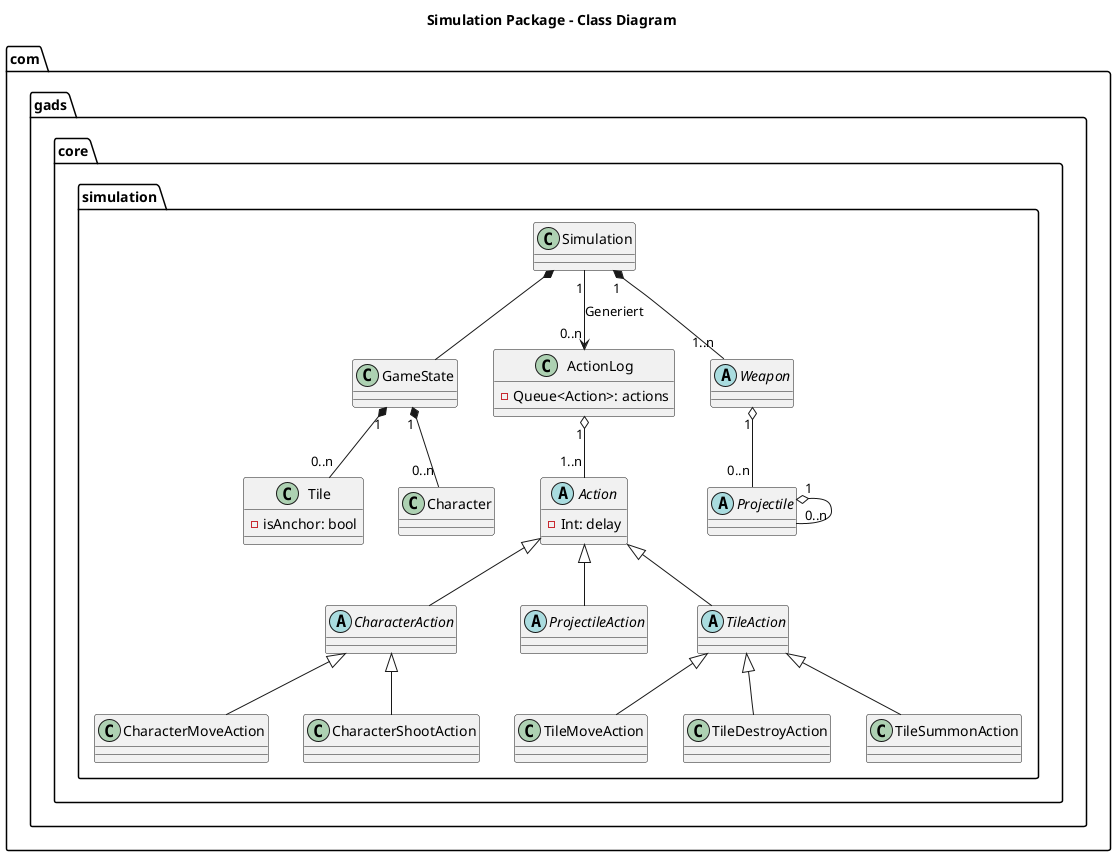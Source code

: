 @startuml

title Simulation Package - Class Diagram

package com.gads.core.simulation{
  class Simulation
  
  class GameState {
  
  }
  
  class ActionLog{
    - Queue<Action>: actions
  }
  
  abstract Weapon
  
  abstract Projectile
  
  abstract Action{
    - Int: delay
  }
  abstract CharacterAction
  class CharacterMoveAction
  class CharacterShootAction
  abstract ProjectileAction
  abstract TileAction
  class TileMoveAction
  class TileDestroyAction
  class TileSummonAction
  
  class Tile{
    -isAnchor: bool
  }
  
  class Character
}

Simulation *-- GameState
Simulation "1" --> "0..n" ActionLog: Generiert
Simulation "1" *-- "1..n" Weapon

GameState "1" *-- "0..n" Tile
GameState "1" *-- "0..n" Character

ActionLog "1" o-- "1..n" Action

Action <|-- CharacterAction
Action <|-- ProjectileAction
Action <|-- TileAction


CharacterAction <|-- CharacterMoveAction
CharacterAction <|-- CharacterShootAction

TileAction <|-- TileMoveAction
TileAction <|-- TileDestroyAction
TileAction <|-- TileSummonAction

Weapon "1" o-- "0..n" Projectile

Projectile "1" o-- "0..n" Projectile

@enduml
